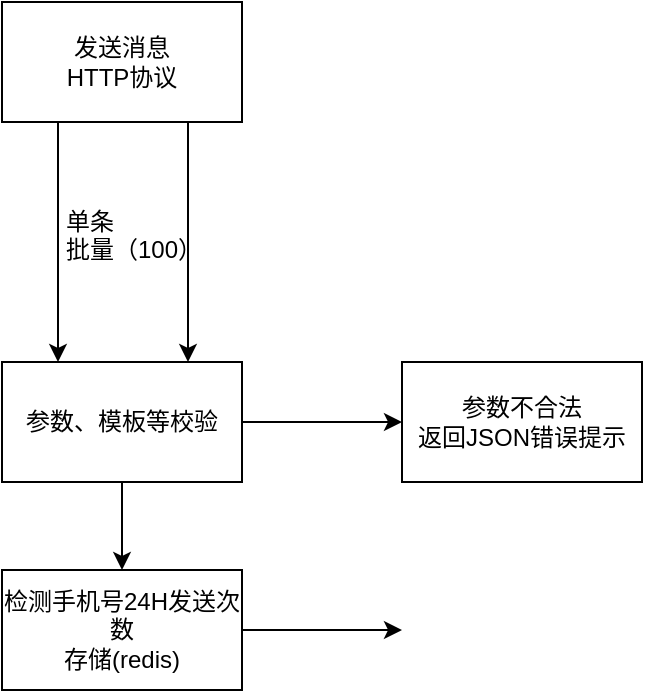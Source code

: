 <mxfile version="12.2.0" type="github" pages="1"><diagram id="aIwmTSH6KubreNjzH2R2" name="Page-1"><mxGraphModel dx="1024" dy="1639" grid="1" gridSize="10" guides="1" tooltips="1" connect="1" arrows="1" fold="1" page="1" pageScale="1" pageWidth="850" pageHeight="1100" math="0" shadow="0"><root><mxCell id="0"/><mxCell id="1" parent="0"/><mxCell id="UPuwFzXEMtmYDxT6VH-p-2" value="&lt;div&gt;发送消息&lt;/div&gt;&lt;div&gt;HTTP协议&lt;/div&gt;" style="rounded=0;whiteSpace=wrap;html=1;" vertex="1" parent="1"><mxGeometry x="60" y="-1050" width="120" height="60" as="geometry"/></mxCell><mxCell id="UPuwFzXEMtmYDxT6VH-p-13" value="" style="edgeStyle=orthogonalEdgeStyle;rounded=0;orthogonalLoop=1;jettySize=auto;html=1;" edge="1" parent="1" source="UPuwFzXEMtmYDxT6VH-p-4" target="UPuwFzXEMtmYDxT6VH-p-12"><mxGeometry relative="1" as="geometry"/></mxCell><mxCell id="UPuwFzXEMtmYDxT6VH-p-4" value="参数、模板等校验" style="rounded=0;whiteSpace=wrap;html=1;" vertex="1" parent="1"><mxGeometry x="60" y="-870" width="120" height="60" as="geometry"/></mxCell><mxCell id="UPuwFzXEMtmYDxT6VH-p-12" value="&lt;div&gt;参数不合法&lt;/div&gt;&lt;div&gt; 返回JSON错误提示&lt;/div&gt;" style="rounded=0;whiteSpace=wrap;html=1;" vertex="1" parent="1"><mxGeometry x="260" y="-870" width="120" height="60" as="geometry"/></mxCell><mxCell id="UPuwFzXEMtmYDxT6VH-p-5" value="" style="endArrow=classic;html=1;exitX=0.25;exitY=1;exitDx=0;exitDy=0;" edge="1" parent="1"><mxGeometry width="50" height="50" relative="1" as="geometry"><mxPoint x="88" y="-990" as="sourcePoint"/><mxPoint x="88" y="-870" as="targetPoint"/></mxGeometry></mxCell><mxCell id="UPuwFzXEMtmYDxT6VH-p-6" value="" style="endArrow=classic;html=1;exitX=0.25;exitY=1;exitDx=0;exitDy=0;" edge="1" parent="1"><mxGeometry width="50" height="50" relative="1" as="geometry"><mxPoint x="153" y="-990" as="sourcePoint"/><mxPoint x="153" y="-870" as="targetPoint"/></mxGeometry></mxCell><mxCell id="UPuwFzXEMtmYDxT6VH-p-7" value="&lt;div&gt;单条&lt;/div&gt;&lt;div&gt;批量（100）&lt;br&gt;&lt;/div&gt;" style="text;html=1;resizable=0;points=[];autosize=1;align=left;verticalAlign=top;spacingTop=-4;" vertex="1" parent="1"><mxGeometry x="90" y="-950" width="80" height="30" as="geometry"/></mxCell><mxCell id="UPuwFzXEMtmYDxT6VH-p-9" value="&lt;div&gt;检测手机号24H发送次数&lt;/div&gt;&lt;div&gt;存储(redis)&lt;br&gt;&lt;/div&gt;" style="rounded=0;whiteSpace=wrap;html=1;" vertex="1" parent="1"><mxGeometry x="60" y="-766" width="120" height="60" as="geometry"/></mxCell><mxCell id="UPuwFzXEMtmYDxT6VH-p-10" value="" style="endArrow=classic;html=1;exitX=0.5;exitY=1;exitDx=0;exitDy=0;" edge="1" parent="1" source="UPuwFzXEMtmYDxT6VH-p-4" target="UPuwFzXEMtmYDxT6VH-p-9"><mxGeometry width="50" height="50" relative="1" as="geometry"><mxPoint x="110" y="-800" as="sourcePoint"/><mxPoint x="60" y="-600" as="targetPoint"/></mxGeometry></mxCell><mxCell id="UPuwFzXEMtmYDxT6VH-p-11" value="" style="endArrow=classic;html=1;" edge="1" parent="1"><mxGeometry width="50" height="50" relative="1" as="geometry"><mxPoint x="180" y="-736" as="sourcePoint"/><mxPoint x="260" y="-736" as="targetPoint"/></mxGeometry></mxCell></root></mxGraphModel></diagram></mxfile>